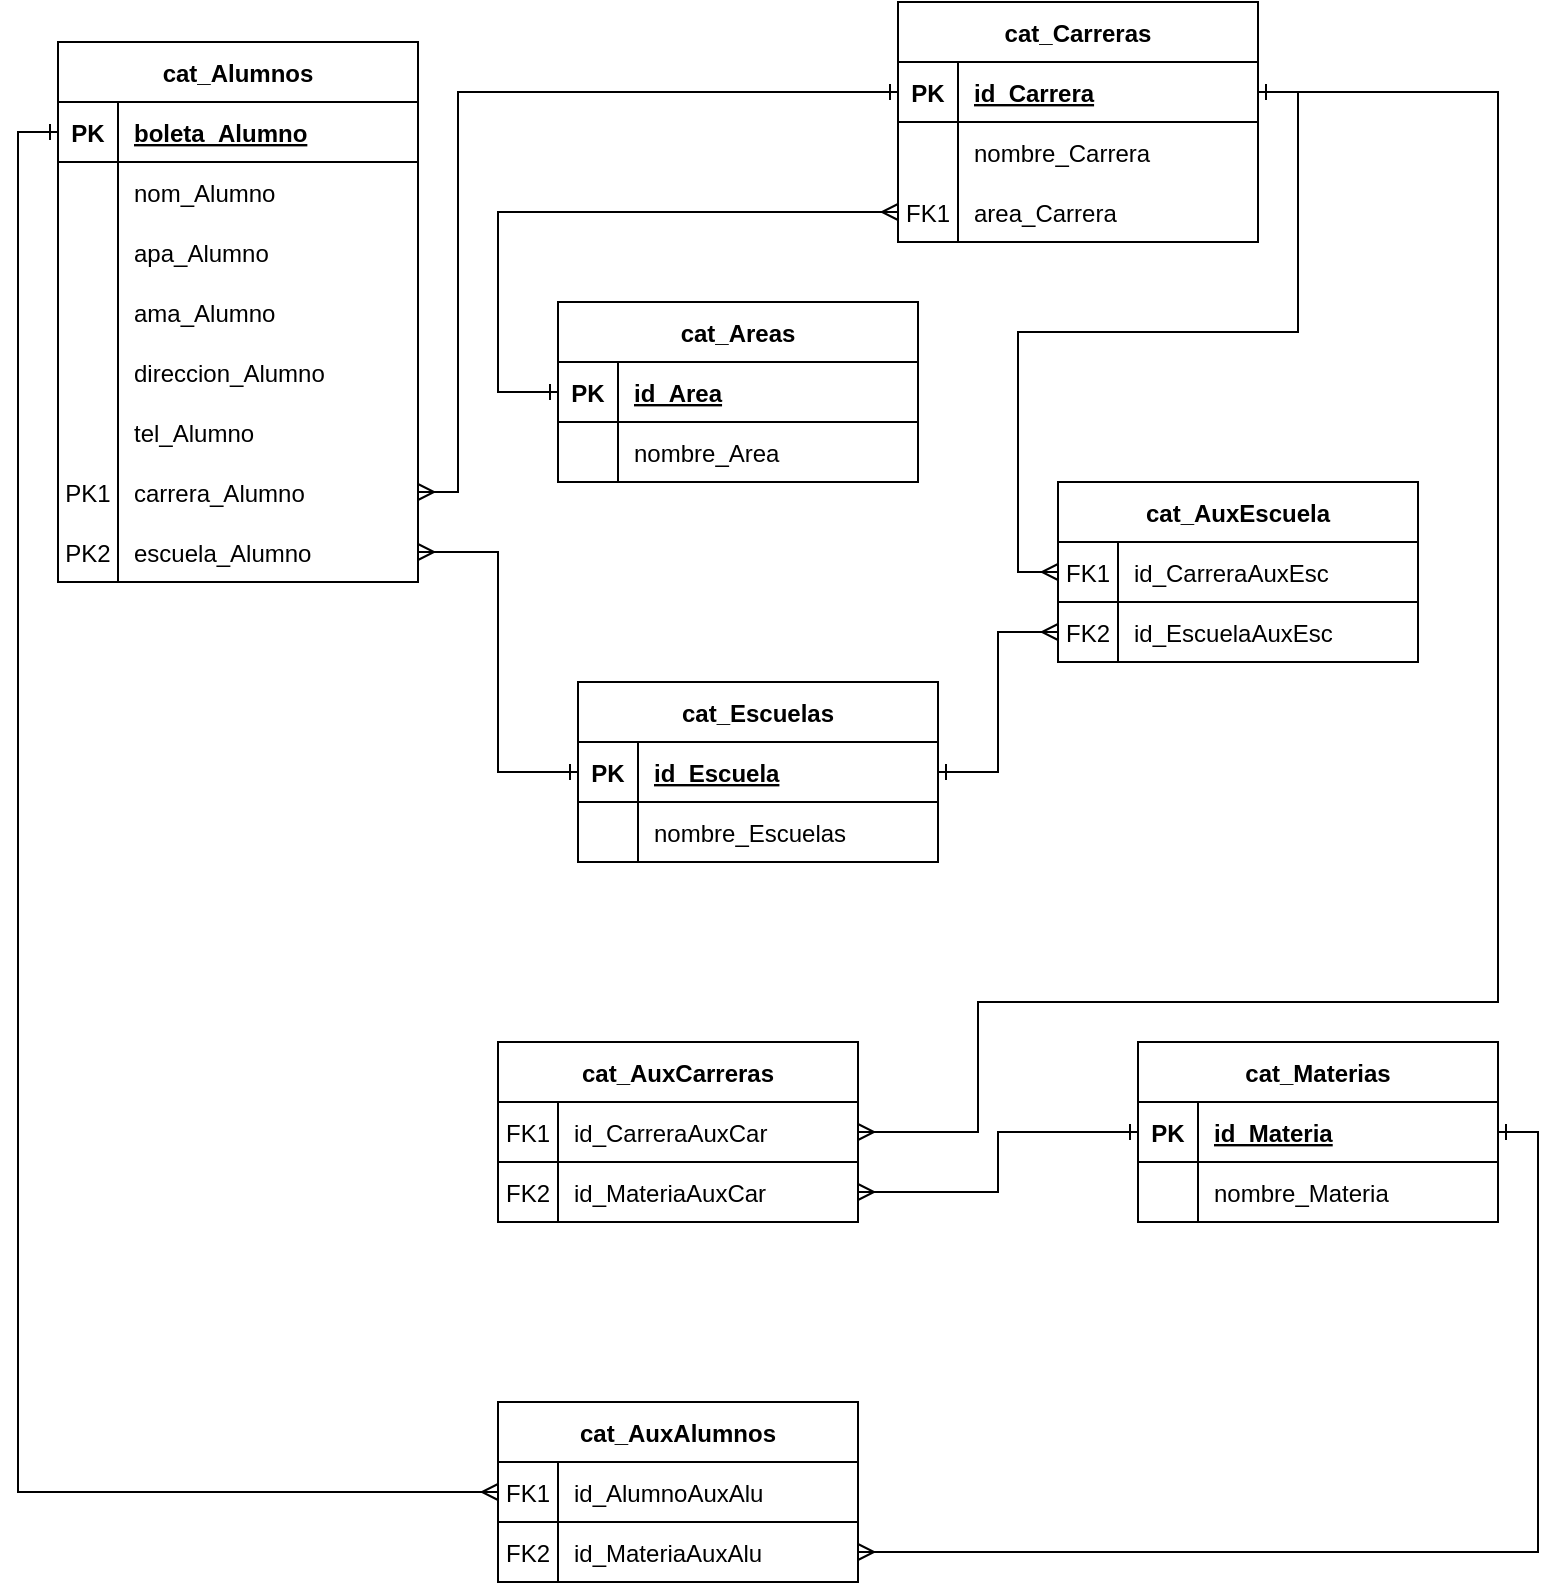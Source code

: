 <mxfile version="20.5.3" type="device"><diagram id="z2Xe1W_zjRg9gurbwkQ2" name="Página-1"><mxGraphModel dx="1038" dy="539" grid="1" gridSize="10" guides="1" tooltips="1" connect="1" arrows="1" fold="1" page="1" pageScale="1" pageWidth="827" pageHeight="1169" math="0" shadow="0"><root><mxCell id="0"/><mxCell id="1" parent="0"/><mxCell id="bfzEWTATRixWw2E6OZrW-1" value="cat_Alumnos" style="shape=table;startSize=30;container=1;collapsible=1;childLayout=tableLayout;fixedRows=1;rowLines=0;fontStyle=1;align=center;resizeLast=1;" parent="1" vertex="1"><mxGeometry x="40" y="40" width="180" height="270" as="geometry"/></mxCell><mxCell id="bfzEWTATRixWw2E6OZrW-2" value="" style="shape=tableRow;horizontal=0;startSize=0;swimlaneHead=0;swimlaneBody=0;fillColor=none;collapsible=0;dropTarget=0;points=[[0,0.5],[1,0.5]];portConstraint=eastwest;top=0;left=0;right=0;bottom=1;" parent="bfzEWTATRixWw2E6OZrW-1" vertex="1"><mxGeometry y="30" width="180" height="30" as="geometry"/></mxCell><mxCell id="bfzEWTATRixWw2E6OZrW-3" value="PK" style="shape=partialRectangle;connectable=0;fillColor=none;top=0;left=0;bottom=0;right=0;fontStyle=1;overflow=hidden;" parent="bfzEWTATRixWw2E6OZrW-2" vertex="1"><mxGeometry width="30" height="30" as="geometry"><mxRectangle width="30" height="30" as="alternateBounds"/></mxGeometry></mxCell><mxCell id="bfzEWTATRixWw2E6OZrW-4" value="boleta_Alumno" style="shape=partialRectangle;connectable=0;fillColor=none;top=0;left=0;bottom=0;right=0;align=left;spacingLeft=6;fontStyle=5;overflow=hidden;" parent="bfzEWTATRixWw2E6OZrW-2" vertex="1"><mxGeometry x="30" width="150" height="30" as="geometry"><mxRectangle width="150" height="30" as="alternateBounds"/></mxGeometry></mxCell><mxCell id="bfzEWTATRixWw2E6OZrW-5" value="" style="shape=tableRow;horizontal=0;startSize=0;swimlaneHead=0;swimlaneBody=0;fillColor=none;collapsible=0;dropTarget=0;points=[[0,0.5],[1,0.5]];portConstraint=eastwest;top=0;left=0;right=0;bottom=0;" parent="bfzEWTATRixWw2E6OZrW-1" vertex="1"><mxGeometry y="60" width="180" height="30" as="geometry"/></mxCell><mxCell id="bfzEWTATRixWw2E6OZrW-6" value="" style="shape=partialRectangle;connectable=0;fillColor=none;top=0;left=0;bottom=0;right=0;editable=1;overflow=hidden;" parent="bfzEWTATRixWw2E6OZrW-5" vertex="1"><mxGeometry width="30" height="30" as="geometry"><mxRectangle width="30" height="30" as="alternateBounds"/></mxGeometry></mxCell><mxCell id="bfzEWTATRixWw2E6OZrW-7" value="nom_Alumno   " style="shape=partialRectangle;connectable=0;fillColor=none;top=0;left=0;bottom=0;right=0;align=left;spacingLeft=6;overflow=hidden;" parent="bfzEWTATRixWw2E6OZrW-5" vertex="1"><mxGeometry x="30" width="150" height="30" as="geometry"><mxRectangle width="150" height="30" as="alternateBounds"/></mxGeometry></mxCell><mxCell id="bfzEWTATRixWw2E6OZrW-8" value="" style="shape=tableRow;horizontal=0;startSize=0;swimlaneHead=0;swimlaneBody=0;fillColor=none;collapsible=0;dropTarget=0;points=[[0,0.5],[1,0.5]];portConstraint=eastwest;top=0;left=0;right=0;bottom=0;" parent="bfzEWTATRixWw2E6OZrW-1" vertex="1"><mxGeometry y="90" width="180" height="30" as="geometry"/></mxCell><mxCell id="bfzEWTATRixWw2E6OZrW-9" value="" style="shape=partialRectangle;connectable=0;fillColor=none;top=0;left=0;bottom=0;right=0;editable=1;overflow=hidden;" parent="bfzEWTATRixWw2E6OZrW-8" vertex="1"><mxGeometry width="30" height="30" as="geometry"><mxRectangle width="30" height="30" as="alternateBounds"/></mxGeometry></mxCell><mxCell id="bfzEWTATRixWw2E6OZrW-10" value="apa_Alumno" style="shape=partialRectangle;connectable=0;fillColor=none;top=0;left=0;bottom=0;right=0;align=left;spacingLeft=6;overflow=hidden;" parent="bfzEWTATRixWw2E6OZrW-8" vertex="1"><mxGeometry x="30" width="150" height="30" as="geometry"><mxRectangle width="150" height="30" as="alternateBounds"/></mxGeometry></mxCell><mxCell id="bfzEWTATRixWw2E6OZrW-11" value="" style="shape=tableRow;horizontal=0;startSize=0;swimlaneHead=0;swimlaneBody=0;fillColor=none;collapsible=0;dropTarget=0;points=[[0,0.5],[1,0.5]];portConstraint=eastwest;top=0;left=0;right=0;bottom=0;" parent="bfzEWTATRixWw2E6OZrW-1" vertex="1"><mxGeometry y="120" width="180" height="30" as="geometry"/></mxCell><mxCell id="bfzEWTATRixWw2E6OZrW-12" value="" style="shape=partialRectangle;connectable=0;fillColor=none;top=0;left=0;bottom=0;right=0;editable=1;overflow=hidden;" parent="bfzEWTATRixWw2E6OZrW-11" vertex="1"><mxGeometry width="30" height="30" as="geometry"><mxRectangle width="30" height="30" as="alternateBounds"/></mxGeometry></mxCell><mxCell id="bfzEWTATRixWw2E6OZrW-13" value="ama_Alumno" style="shape=partialRectangle;connectable=0;fillColor=none;top=0;left=0;bottom=0;right=0;align=left;spacingLeft=6;overflow=hidden;" parent="bfzEWTATRixWw2E6OZrW-11" vertex="1"><mxGeometry x="30" width="150" height="30" as="geometry"><mxRectangle width="150" height="30" as="alternateBounds"/></mxGeometry></mxCell><mxCell id="bfzEWTATRixWw2E6OZrW-30" style="shape=tableRow;horizontal=0;startSize=0;swimlaneHead=0;swimlaneBody=0;fillColor=none;collapsible=0;dropTarget=0;points=[[0,0.5],[1,0.5]];portConstraint=eastwest;top=0;left=0;right=0;bottom=0;" parent="bfzEWTATRixWw2E6OZrW-1" vertex="1"><mxGeometry y="150" width="180" height="30" as="geometry"/></mxCell><mxCell id="bfzEWTATRixWw2E6OZrW-31" style="shape=partialRectangle;connectable=0;fillColor=none;top=0;left=0;bottom=0;right=0;editable=1;overflow=hidden;" parent="bfzEWTATRixWw2E6OZrW-30" vertex="1"><mxGeometry width="30" height="30" as="geometry"><mxRectangle width="30" height="30" as="alternateBounds"/></mxGeometry></mxCell><mxCell id="bfzEWTATRixWw2E6OZrW-32" value="direccion_Alumno" style="shape=partialRectangle;connectable=0;fillColor=none;top=0;left=0;bottom=0;right=0;align=left;spacingLeft=6;overflow=hidden;" parent="bfzEWTATRixWw2E6OZrW-30" vertex="1"><mxGeometry x="30" width="150" height="30" as="geometry"><mxRectangle width="150" height="30" as="alternateBounds"/></mxGeometry></mxCell><mxCell id="bfzEWTATRixWw2E6OZrW-33" style="shape=tableRow;horizontal=0;startSize=0;swimlaneHead=0;swimlaneBody=0;fillColor=none;collapsible=0;dropTarget=0;points=[[0,0.5],[1,0.5]];portConstraint=eastwest;top=0;left=0;right=0;bottom=0;" parent="bfzEWTATRixWw2E6OZrW-1" vertex="1"><mxGeometry y="180" width="180" height="30" as="geometry"/></mxCell><mxCell id="bfzEWTATRixWw2E6OZrW-34" style="shape=partialRectangle;connectable=0;fillColor=none;top=0;left=0;bottom=0;right=0;editable=1;overflow=hidden;" parent="bfzEWTATRixWw2E6OZrW-33" vertex="1"><mxGeometry width="30" height="30" as="geometry"><mxRectangle width="30" height="30" as="alternateBounds"/></mxGeometry></mxCell><mxCell id="bfzEWTATRixWw2E6OZrW-35" value="tel_Alumno" style="shape=partialRectangle;connectable=0;fillColor=none;top=0;left=0;bottom=0;right=0;align=left;spacingLeft=6;overflow=hidden;" parent="bfzEWTATRixWw2E6OZrW-33" vertex="1"><mxGeometry x="30" width="150" height="30" as="geometry"><mxRectangle width="150" height="30" as="alternateBounds"/></mxGeometry></mxCell><mxCell id="bfzEWTATRixWw2E6OZrW-36" style="shape=tableRow;horizontal=0;startSize=0;swimlaneHead=0;swimlaneBody=0;fillColor=none;collapsible=0;dropTarget=0;points=[[0,0.5],[1,0.5]];portConstraint=eastwest;top=0;left=0;right=0;bottom=0;" parent="bfzEWTATRixWw2E6OZrW-1" vertex="1"><mxGeometry y="210" width="180" height="30" as="geometry"/></mxCell><mxCell id="bfzEWTATRixWw2E6OZrW-37" value="PK1" style="shape=partialRectangle;connectable=0;fillColor=none;top=0;left=0;bottom=0;right=0;editable=1;overflow=hidden;" parent="bfzEWTATRixWw2E6OZrW-36" vertex="1"><mxGeometry width="30" height="30" as="geometry"><mxRectangle width="30" height="30" as="alternateBounds"/></mxGeometry></mxCell><mxCell id="bfzEWTATRixWw2E6OZrW-38" value="carrera_Alumno" style="shape=partialRectangle;connectable=0;fillColor=none;top=0;left=0;bottom=0;right=0;align=left;spacingLeft=6;overflow=hidden;" parent="bfzEWTATRixWw2E6OZrW-36" vertex="1"><mxGeometry x="30" width="150" height="30" as="geometry"><mxRectangle width="150" height="30" as="alternateBounds"/></mxGeometry></mxCell><mxCell id="bfzEWTATRixWw2E6OZrW-66" style="shape=tableRow;horizontal=0;startSize=0;swimlaneHead=0;swimlaneBody=0;fillColor=none;collapsible=0;dropTarget=0;points=[[0,0.5],[1,0.5]];portConstraint=eastwest;top=0;left=0;right=0;bottom=0;" parent="bfzEWTATRixWw2E6OZrW-1" vertex="1"><mxGeometry y="240" width="180" height="30" as="geometry"/></mxCell><mxCell id="bfzEWTATRixWw2E6OZrW-67" value="PK2" style="shape=partialRectangle;connectable=0;fillColor=none;top=0;left=0;bottom=0;right=0;editable=1;overflow=hidden;" parent="bfzEWTATRixWw2E6OZrW-66" vertex="1"><mxGeometry width="30" height="30" as="geometry"><mxRectangle width="30" height="30" as="alternateBounds"/></mxGeometry></mxCell><mxCell id="bfzEWTATRixWw2E6OZrW-68" value="escuela_Alumno" style="shape=partialRectangle;connectable=0;fillColor=none;top=0;left=0;bottom=0;right=0;align=left;spacingLeft=6;overflow=hidden;" parent="bfzEWTATRixWw2E6OZrW-66" vertex="1"><mxGeometry x="30" width="150" height="30" as="geometry"><mxRectangle width="150" height="30" as="alternateBounds"/></mxGeometry></mxCell><mxCell id="bfzEWTATRixWw2E6OZrW-14" value="cat_Carreras" style="shape=table;startSize=30;container=1;collapsible=1;childLayout=tableLayout;fixedRows=1;rowLines=0;fontStyle=1;align=center;resizeLast=1;" parent="1" vertex="1"><mxGeometry x="460" y="20" width="180" height="120" as="geometry"/></mxCell><mxCell id="bfzEWTATRixWw2E6OZrW-15" value="" style="shape=tableRow;horizontal=0;startSize=0;swimlaneHead=0;swimlaneBody=0;fillColor=none;collapsible=0;dropTarget=0;points=[[0,0.5],[1,0.5]];portConstraint=eastwest;top=0;left=0;right=0;bottom=1;" parent="bfzEWTATRixWw2E6OZrW-14" vertex="1"><mxGeometry y="30" width="180" height="30" as="geometry"/></mxCell><mxCell id="bfzEWTATRixWw2E6OZrW-16" value="PK" style="shape=partialRectangle;connectable=0;fillColor=none;top=0;left=0;bottom=0;right=0;fontStyle=1;overflow=hidden;" parent="bfzEWTATRixWw2E6OZrW-15" vertex="1"><mxGeometry width="30" height="30" as="geometry"><mxRectangle width="30" height="30" as="alternateBounds"/></mxGeometry></mxCell><mxCell id="bfzEWTATRixWw2E6OZrW-17" value="id_Carrera" style="shape=partialRectangle;connectable=0;fillColor=none;top=0;left=0;bottom=0;right=0;align=left;spacingLeft=6;fontStyle=5;overflow=hidden;" parent="bfzEWTATRixWw2E6OZrW-15" vertex="1"><mxGeometry x="30" width="150" height="30" as="geometry"><mxRectangle width="150" height="30" as="alternateBounds"/></mxGeometry></mxCell><mxCell id="bfzEWTATRixWw2E6OZrW-18" value="" style="shape=tableRow;horizontal=0;startSize=0;swimlaneHead=0;swimlaneBody=0;fillColor=none;collapsible=0;dropTarget=0;points=[[0,0.5],[1,0.5]];portConstraint=eastwest;top=0;left=0;right=0;bottom=0;" parent="bfzEWTATRixWw2E6OZrW-14" vertex="1"><mxGeometry y="60" width="180" height="30" as="geometry"/></mxCell><mxCell id="bfzEWTATRixWw2E6OZrW-19" value="" style="shape=partialRectangle;connectable=0;fillColor=none;top=0;left=0;bottom=0;right=0;editable=1;overflow=hidden;" parent="bfzEWTATRixWw2E6OZrW-18" vertex="1"><mxGeometry width="30" height="30" as="geometry"><mxRectangle width="30" height="30" as="alternateBounds"/></mxGeometry></mxCell><mxCell id="bfzEWTATRixWw2E6OZrW-20" value="nombre_Carrera" style="shape=partialRectangle;connectable=0;fillColor=none;top=0;left=0;bottom=0;right=0;align=left;spacingLeft=6;overflow=hidden;" parent="bfzEWTATRixWw2E6OZrW-18" vertex="1"><mxGeometry x="30" width="150" height="30" as="geometry"><mxRectangle width="150" height="30" as="alternateBounds"/></mxGeometry></mxCell><mxCell id="bfzEWTATRixWw2E6OZrW-61" style="shape=tableRow;horizontal=0;startSize=0;swimlaneHead=0;swimlaneBody=0;fillColor=none;collapsible=0;dropTarget=0;points=[[0,0.5],[1,0.5]];portConstraint=eastwest;top=0;left=0;right=0;bottom=0;" parent="bfzEWTATRixWw2E6OZrW-14" vertex="1"><mxGeometry y="90" width="180" height="30" as="geometry"/></mxCell><mxCell id="bfzEWTATRixWw2E6OZrW-62" value="FK1" style="shape=partialRectangle;connectable=0;fillColor=none;top=0;left=0;bottom=0;right=0;editable=1;overflow=hidden;" parent="bfzEWTATRixWw2E6OZrW-61" vertex="1"><mxGeometry width="30" height="30" as="geometry"><mxRectangle width="30" height="30" as="alternateBounds"/></mxGeometry></mxCell><mxCell id="bfzEWTATRixWw2E6OZrW-63" value="area_Carrera" style="shape=partialRectangle;connectable=0;fillColor=none;top=0;left=0;bottom=0;right=0;align=left;spacingLeft=6;overflow=hidden;" parent="bfzEWTATRixWw2E6OZrW-61" vertex="1"><mxGeometry x="30" width="150" height="30" as="geometry"><mxRectangle width="150" height="30" as="alternateBounds"/></mxGeometry></mxCell><mxCell id="bfzEWTATRixWw2E6OZrW-40" value="cat_Escuelas" style="shape=table;startSize=30;container=1;collapsible=1;childLayout=tableLayout;fixedRows=1;rowLines=0;fontStyle=1;align=center;resizeLast=1;" parent="1" vertex="1"><mxGeometry x="300" y="360" width="180" height="90" as="geometry"/></mxCell><mxCell id="bfzEWTATRixWw2E6OZrW-41" value="" style="shape=tableRow;horizontal=0;startSize=0;swimlaneHead=0;swimlaneBody=0;fillColor=none;collapsible=0;dropTarget=0;points=[[0,0.5],[1,0.5]];portConstraint=eastwest;top=0;left=0;right=0;bottom=1;" parent="bfzEWTATRixWw2E6OZrW-40" vertex="1"><mxGeometry y="30" width="180" height="30" as="geometry"/></mxCell><mxCell id="bfzEWTATRixWw2E6OZrW-42" value="PK" style="shape=partialRectangle;connectable=0;fillColor=none;top=0;left=0;bottom=0;right=0;fontStyle=1;overflow=hidden;" parent="bfzEWTATRixWw2E6OZrW-41" vertex="1"><mxGeometry width="30" height="30" as="geometry"><mxRectangle width="30" height="30" as="alternateBounds"/></mxGeometry></mxCell><mxCell id="bfzEWTATRixWw2E6OZrW-43" value="id_Escuela" style="shape=partialRectangle;connectable=0;fillColor=none;top=0;left=0;bottom=0;right=0;align=left;spacingLeft=6;fontStyle=5;overflow=hidden;" parent="bfzEWTATRixWw2E6OZrW-41" vertex="1"><mxGeometry x="30" width="150" height="30" as="geometry"><mxRectangle width="150" height="30" as="alternateBounds"/></mxGeometry></mxCell><mxCell id="bfzEWTATRixWw2E6OZrW-44" value="" style="shape=tableRow;horizontal=0;startSize=0;swimlaneHead=0;swimlaneBody=0;fillColor=none;collapsible=0;dropTarget=0;points=[[0,0.5],[1,0.5]];portConstraint=eastwest;top=0;left=0;right=0;bottom=0;" parent="bfzEWTATRixWw2E6OZrW-40" vertex="1"><mxGeometry y="60" width="180" height="30" as="geometry"/></mxCell><mxCell id="bfzEWTATRixWw2E6OZrW-45" value="" style="shape=partialRectangle;connectable=0;fillColor=none;top=0;left=0;bottom=0;right=0;editable=1;overflow=hidden;" parent="bfzEWTATRixWw2E6OZrW-44" vertex="1"><mxGeometry width="30" height="30" as="geometry"><mxRectangle width="30" height="30" as="alternateBounds"/></mxGeometry></mxCell><mxCell id="bfzEWTATRixWw2E6OZrW-46" value="nombre_Escuelas" style="shape=partialRectangle;connectable=0;fillColor=none;top=0;left=0;bottom=0;right=0;align=left;spacingLeft=6;overflow=hidden;" parent="bfzEWTATRixWw2E6OZrW-44" vertex="1"><mxGeometry x="30" width="150" height="30" as="geometry"><mxRectangle width="150" height="30" as="alternateBounds"/></mxGeometry></mxCell><mxCell id="bfzEWTATRixWw2E6OZrW-47" value="cat_Areas" style="shape=table;startSize=30;container=1;collapsible=1;childLayout=tableLayout;fixedRows=1;rowLines=0;fontStyle=1;align=center;resizeLast=1;" parent="1" vertex="1"><mxGeometry x="290" y="170" width="180" height="90" as="geometry"/></mxCell><mxCell id="bfzEWTATRixWw2E6OZrW-48" value="" style="shape=tableRow;horizontal=0;startSize=0;swimlaneHead=0;swimlaneBody=0;fillColor=none;collapsible=0;dropTarget=0;points=[[0,0.5],[1,0.5]];portConstraint=eastwest;top=0;left=0;right=0;bottom=1;" parent="bfzEWTATRixWw2E6OZrW-47" vertex="1"><mxGeometry y="30" width="180" height="30" as="geometry"/></mxCell><mxCell id="bfzEWTATRixWw2E6OZrW-49" value="PK" style="shape=partialRectangle;connectable=0;fillColor=none;top=0;left=0;bottom=0;right=0;fontStyle=1;overflow=hidden;" parent="bfzEWTATRixWw2E6OZrW-48" vertex="1"><mxGeometry width="30" height="30" as="geometry"><mxRectangle width="30" height="30" as="alternateBounds"/></mxGeometry></mxCell><mxCell id="bfzEWTATRixWw2E6OZrW-50" value="id_Area" style="shape=partialRectangle;connectable=0;fillColor=none;top=0;left=0;bottom=0;right=0;align=left;spacingLeft=6;fontStyle=5;overflow=hidden;" parent="bfzEWTATRixWw2E6OZrW-48" vertex="1"><mxGeometry x="30" width="150" height="30" as="geometry"><mxRectangle width="150" height="30" as="alternateBounds"/></mxGeometry></mxCell><mxCell id="bfzEWTATRixWw2E6OZrW-51" value="" style="shape=tableRow;horizontal=0;startSize=0;swimlaneHead=0;swimlaneBody=0;fillColor=none;collapsible=0;dropTarget=0;points=[[0,0.5],[1,0.5]];portConstraint=eastwest;top=0;left=0;right=0;bottom=0;" parent="bfzEWTATRixWw2E6OZrW-47" vertex="1"><mxGeometry y="60" width="180" height="30" as="geometry"/></mxCell><mxCell id="bfzEWTATRixWw2E6OZrW-52" value="" style="shape=partialRectangle;connectable=0;fillColor=none;top=0;left=0;bottom=0;right=0;editable=1;overflow=hidden;" parent="bfzEWTATRixWw2E6OZrW-51" vertex="1"><mxGeometry width="30" height="30" as="geometry"><mxRectangle width="30" height="30" as="alternateBounds"/></mxGeometry></mxCell><mxCell id="bfzEWTATRixWw2E6OZrW-53" value="nombre_Area" style="shape=partialRectangle;connectable=0;fillColor=none;top=0;left=0;bottom=0;right=0;align=left;spacingLeft=6;overflow=hidden;" parent="bfzEWTATRixWw2E6OZrW-51" vertex="1"><mxGeometry x="30" width="150" height="30" as="geometry"><mxRectangle width="150" height="30" as="alternateBounds"/></mxGeometry></mxCell><mxCell id="bfzEWTATRixWw2E6OZrW-54" value="cat_Materias" style="shape=table;startSize=30;container=1;collapsible=1;childLayout=tableLayout;fixedRows=1;rowLines=0;fontStyle=1;align=center;resizeLast=1;" parent="1" vertex="1"><mxGeometry x="580" y="540" width="180" height="90" as="geometry"/></mxCell><mxCell id="bfzEWTATRixWw2E6OZrW-55" value="" style="shape=tableRow;horizontal=0;startSize=0;swimlaneHead=0;swimlaneBody=0;fillColor=none;collapsible=0;dropTarget=0;points=[[0,0.5],[1,0.5]];portConstraint=eastwest;top=0;left=0;right=0;bottom=1;" parent="bfzEWTATRixWw2E6OZrW-54" vertex="1"><mxGeometry y="30" width="180" height="30" as="geometry"/></mxCell><mxCell id="bfzEWTATRixWw2E6OZrW-56" value="PK" style="shape=partialRectangle;connectable=0;fillColor=none;top=0;left=0;bottom=0;right=0;fontStyle=1;overflow=hidden;" parent="bfzEWTATRixWw2E6OZrW-55" vertex="1"><mxGeometry width="30" height="30" as="geometry"><mxRectangle width="30" height="30" as="alternateBounds"/></mxGeometry></mxCell><mxCell id="bfzEWTATRixWw2E6OZrW-57" value="id_Materia" style="shape=partialRectangle;connectable=0;fillColor=none;top=0;left=0;bottom=0;right=0;align=left;spacingLeft=6;fontStyle=5;overflow=hidden;" parent="bfzEWTATRixWw2E6OZrW-55" vertex="1"><mxGeometry x="30" width="150" height="30" as="geometry"><mxRectangle width="150" height="30" as="alternateBounds"/></mxGeometry></mxCell><mxCell id="bfzEWTATRixWw2E6OZrW-58" value="" style="shape=tableRow;horizontal=0;startSize=0;swimlaneHead=0;swimlaneBody=0;fillColor=none;collapsible=0;dropTarget=0;points=[[0,0.5],[1,0.5]];portConstraint=eastwest;top=0;left=0;right=0;bottom=0;" parent="bfzEWTATRixWw2E6OZrW-54" vertex="1"><mxGeometry y="60" width="180" height="30" as="geometry"/></mxCell><mxCell id="bfzEWTATRixWw2E6OZrW-59" value="" style="shape=partialRectangle;connectable=0;fillColor=none;top=0;left=0;bottom=0;right=0;editable=1;overflow=hidden;" parent="bfzEWTATRixWw2E6OZrW-58" vertex="1"><mxGeometry width="30" height="30" as="geometry"><mxRectangle width="30" height="30" as="alternateBounds"/></mxGeometry></mxCell><mxCell id="bfzEWTATRixWw2E6OZrW-60" value="nombre_Materia" style="shape=partialRectangle;connectable=0;fillColor=none;top=0;left=0;bottom=0;right=0;align=left;spacingLeft=6;overflow=hidden;" parent="bfzEWTATRixWw2E6OZrW-58" vertex="1"><mxGeometry x="30" width="150" height="30" as="geometry"><mxRectangle width="150" height="30" as="alternateBounds"/></mxGeometry></mxCell><mxCell id="bfzEWTATRixWw2E6OZrW-78" style="edgeStyle=orthogonalEdgeStyle;rounded=0;orthogonalLoop=1;jettySize=auto;html=1;exitX=0;exitY=0.5;exitDx=0;exitDy=0;entryX=0;entryY=0.5;entryDx=0;entryDy=0;startArrow=ERone;startFill=0;endArrow=ERmany;endFill=0;" parent="1" source="bfzEWTATRixWw2E6OZrW-48" target="bfzEWTATRixWw2E6OZrW-61" edge="1"><mxGeometry relative="1" as="geometry"><Array as="points"><mxPoint x="260" y="215"/><mxPoint x="260" y="125"/></Array></mxGeometry></mxCell><mxCell id="bfzEWTATRixWw2E6OZrW-84" value="cat_AuxCarreras" style="shape=table;startSize=30;container=1;collapsible=1;childLayout=tableLayout;fixedRows=1;rowLines=0;fontStyle=1;align=center;resizeLast=1;" parent="1" vertex="1"><mxGeometry x="260" y="540" width="180" height="90" as="geometry"/></mxCell><mxCell id="bfzEWTATRixWw2E6OZrW-85" value="" style="shape=tableRow;horizontal=0;startSize=0;swimlaneHead=0;swimlaneBody=0;fillColor=none;collapsible=0;dropTarget=0;points=[[0,0.5],[1,0.5]];portConstraint=eastwest;top=0;left=0;right=0;bottom=1;" parent="bfzEWTATRixWw2E6OZrW-84" vertex="1"><mxGeometry y="30" width="180" height="30" as="geometry"/></mxCell><mxCell id="bfzEWTATRixWw2E6OZrW-86" value="FK1" style="shape=partialRectangle;connectable=0;fillColor=none;top=0;left=0;bottom=0;right=0;fontStyle=0;overflow=hidden;" parent="bfzEWTATRixWw2E6OZrW-85" vertex="1"><mxGeometry width="30" height="30" as="geometry"><mxRectangle width="30" height="30" as="alternateBounds"/></mxGeometry></mxCell><mxCell id="bfzEWTATRixWw2E6OZrW-87" value="id_CarreraAuxCar" style="shape=partialRectangle;connectable=0;fillColor=none;top=0;left=0;bottom=0;right=0;align=left;spacingLeft=6;fontStyle=0;overflow=hidden;" parent="bfzEWTATRixWw2E6OZrW-85" vertex="1"><mxGeometry x="30" width="150" height="30" as="geometry"><mxRectangle width="150" height="30" as="alternateBounds"/></mxGeometry></mxCell><mxCell id="bfzEWTATRixWw2E6OZrW-88" value="" style="shape=tableRow;horizontal=0;startSize=0;swimlaneHead=0;swimlaneBody=0;fillColor=none;collapsible=0;dropTarget=0;points=[[0,0.5],[1,0.5]];portConstraint=eastwest;top=0;left=0;right=0;bottom=0;" parent="bfzEWTATRixWw2E6OZrW-84" vertex="1"><mxGeometry y="60" width="180" height="30" as="geometry"/></mxCell><mxCell id="bfzEWTATRixWw2E6OZrW-89" value="FK2" style="shape=partialRectangle;connectable=0;fillColor=none;top=0;left=0;bottom=0;right=0;editable=1;overflow=hidden;" parent="bfzEWTATRixWw2E6OZrW-88" vertex="1"><mxGeometry width="30" height="30" as="geometry"><mxRectangle width="30" height="30" as="alternateBounds"/></mxGeometry></mxCell><mxCell id="bfzEWTATRixWw2E6OZrW-90" value="id_MateriaAuxCar" style="shape=partialRectangle;connectable=0;fillColor=none;top=0;left=0;bottom=0;right=0;align=left;spacingLeft=6;overflow=hidden;" parent="bfzEWTATRixWw2E6OZrW-88" vertex="1"><mxGeometry x="30" width="150" height="30" as="geometry"><mxRectangle width="150" height="30" as="alternateBounds"/></mxGeometry></mxCell><mxCell id="bfzEWTATRixWw2E6OZrW-105" value="cat_AuxEscuela" style="shape=table;startSize=30;container=1;collapsible=1;childLayout=tableLayout;fixedRows=1;rowLines=0;fontStyle=1;align=center;resizeLast=1;" parent="1" vertex="1"><mxGeometry x="540" y="260" width="180" height="90" as="geometry"/></mxCell><mxCell id="bfzEWTATRixWw2E6OZrW-106" value="" style="shape=tableRow;horizontal=0;startSize=0;swimlaneHead=0;swimlaneBody=0;fillColor=none;collapsible=0;dropTarget=0;points=[[0,0.5],[1,0.5]];portConstraint=eastwest;top=0;left=0;right=0;bottom=1;" parent="bfzEWTATRixWw2E6OZrW-105" vertex="1"><mxGeometry y="30" width="180" height="30" as="geometry"/></mxCell><mxCell id="bfzEWTATRixWw2E6OZrW-107" value="FK1" style="shape=partialRectangle;connectable=0;fillColor=none;top=0;left=0;bottom=0;right=0;fontStyle=0;overflow=hidden;" parent="bfzEWTATRixWw2E6OZrW-106" vertex="1"><mxGeometry width="30" height="30" as="geometry"><mxRectangle width="30" height="30" as="alternateBounds"/></mxGeometry></mxCell><mxCell id="bfzEWTATRixWw2E6OZrW-108" value="id_CarreraAuxEsc" style="shape=partialRectangle;connectable=0;fillColor=none;top=0;left=0;bottom=0;right=0;align=left;spacingLeft=6;fontStyle=0;overflow=hidden;" parent="bfzEWTATRixWw2E6OZrW-106" vertex="1"><mxGeometry x="30" width="150" height="30" as="geometry"><mxRectangle width="150" height="30" as="alternateBounds"/></mxGeometry></mxCell><mxCell id="bfzEWTATRixWw2E6OZrW-109" value="" style="shape=tableRow;horizontal=0;startSize=0;swimlaneHead=0;swimlaneBody=0;fillColor=none;collapsible=0;dropTarget=0;points=[[0,0.5],[1,0.5]];portConstraint=eastwest;top=0;left=0;right=0;bottom=0;" parent="bfzEWTATRixWw2E6OZrW-105" vertex="1"><mxGeometry y="60" width="180" height="30" as="geometry"/></mxCell><mxCell id="bfzEWTATRixWw2E6OZrW-110" value="FK2" style="shape=partialRectangle;connectable=0;fillColor=none;top=0;left=0;bottom=0;right=0;editable=1;overflow=hidden;" parent="bfzEWTATRixWw2E6OZrW-109" vertex="1"><mxGeometry width="30" height="30" as="geometry"><mxRectangle width="30" height="30" as="alternateBounds"/></mxGeometry></mxCell><mxCell id="bfzEWTATRixWw2E6OZrW-111" value="id_EscuelaAuxEsc" style="shape=partialRectangle;connectable=0;fillColor=none;top=0;left=0;bottom=0;right=0;align=left;spacingLeft=6;overflow=hidden;" parent="bfzEWTATRixWw2E6OZrW-109" vertex="1"><mxGeometry x="30" width="150" height="30" as="geometry"><mxRectangle width="150" height="30" as="alternateBounds"/></mxGeometry></mxCell><mxCell id="bfzEWTATRixWw2E6OZrW-113" style="edgeStyle=orthogonalEdgeStyle;rounded=0;orthogonalLoop=1;jettySize=auto;html=1;exitX=1;exitY=0.5;exitDx=0;exitDy=0;entryX=0;entryY=0.5;entryDx=0;entryDy=0;startArrow=ERone;startFill=0;endArrow=ERmany;endFill=0;" parent="1" source="bfzEWTATRixWw2E6OZrW-15" target="bfzEWTATRixWw2E6OZrW-106" edge="1"><mxGeometry relative="1" as="geometry"/></mxCell><mxCell id="bfzEWTATRixWw2E6OZrW-114" style="edgeStyle=orthogonalEdgeStyle;rounded=0;orthogonalLoop=1;jettySize=auto;html=1;exitX=1;exitY=0.5;exitDx=0;exitDy=0;entryX=0;entryY=0.5;entryDx=0;entryDy=0;startArrow=ERone;startFill=0;endArrow=ERmany;endFill=0;" parent="1" source="bfzEWTATRixWw2E6OZrW-41" target="bfzEWTATRixWw2E6OZrW-109" edge="1"><mxGeometry relative="1" as="geometry"/></mxCell><mxCell id="bfzEWTATRixWw2E6OZrW-119" style="edgeStyle=orthogonalEdgeStyle;rounded=0;orthogonalLoop=1;jettySize=auto;html=1;exitX=0;exitY=0.5;exitDx=0;exitDy=0;entryX=1;entryY=0.5;entryDx=0;entryDy=0;startArrow=ERone;startFill=0;endArrow=ERmany;endFill=0;" parent="1" source="bfzEWTATRixWw2E6OZrW-55" target="bfzEWTATRixWw2E6OZrW-88" edge="1"><mxGeometry relative="1" as="geometry"/></mxCell><mxCell id="bfzEWTATRixWw2E6OZrW-120" style="edgeStyle=orthogonalEdgeStyle;rounded=0;orthogonalLoop=1;jettySize=auto;html=1;exitX=1;exitY=0.5;exitDx=0;exitDy=0;entryX=1;entryY=0.5;entryDx=0;entryDy=0;startArrow=ERone;startFill=0;endArrow=ERmany;endFill=0;" parent="1" source="bfzEWTATRixWw2E6OZrW-15" target="bfzEWTATRixWw2E6OZrW-85" edge="1"><mxGeometry relative="1" as="geometry"><Array as="points"><mxPoint x="760" y="65"/><mxPoint x="760" y="520"/><mxPoint x="500" y="520"/><mxPoint x="500" y="585"/></Array></mxGeometry></mxCell><mxCell id="bfzEWTATRixWw2E6OZrW-121" style="edgeStyle=orthogonalEdgeStyle;rounded=0;orthogonalLoop=1;jettySize=auto;html=1;exitX=0;exitY=0.5;exitDx=0;exitDy=0;entryX=0;entryY=0.5;entryDx=0;entryDy=0;startArrow=ERone;startFill=0;endArrow=ERmany;endFill=0;" parent="1" source="bfzEWTATRixWw2E6OZrW-2" edge="1"><mxGeometry relative="1" as="geometry"/></mxCell><mxCell id="bfzEWTATRixWw2E6OZrW-122" value="cat_AuxAlumnos" style="shape=table;startSize=30;container=1;collapsible=1;childLayout=tableLayout;fixedRows=1;rowLines=0;fontStyle=1;align=center;resizeLast=1;" parent="1" vertex="1"><mxGeometry x="260" y="720" width="180" height="90" as="geometry"/></mxCell><mxCell id="bfzEWTATRixWw2E6OZrW-123" value="" style="shape=tableRow;horizontal=0;startSize=0;swimlaneHead=0;swimlaneBody=0;fillColor=none;collapsible=0;dropTarget=0;points=[[0,0.5],[1,0.5]];portConstraint=eastwest;top=0;left=0;right=0;bottom=1;" parent="bfzEWTATRixWw2E6OZrW-122" vertex="1"><mxGeometry y="30" width="180" height="30" as="geometry"/></mxCell><mxCell id="bfzEWTATRixWw2E6OZrW-124" value="FK1" style="shape=partialRectangle;connectable=0;fillColor=none;top=0;left=0;bottom=0;right=0;fontStyle=0;overflow=hidden;" parent="bfzEWTATRixWw2E6OZrW-123" vertex="1"><mxGeometry width="30" height="30" as="geometry"><mxRectangle width="30" height="30" as="alternateBounds"/></mxGeometry></mxCell><mxCell id="bfzEWTATRixWw2E6OZrW-125" value="id_AlumnoAuxAlu" style="shape=partialRectangle;connectable=0;fillColor=none;top=0;left=0;bottom=0;right=0;align=left;spacingLeft=6;fontStyle=0;overflow=hidden;" parent="bfzEWTATRixWw2E6OZrW-123" vertex="1"><mxGeometry x="30" width="150" height="30" as="geometry"><mxRectangle width="150" height="30" as="alternateBounds"/></mxGeometry></mxCell><mxCell id="bfzEWTATRixWw2E6OZrW-126" value="" style="shape=tableRow;horizontal=0;startSize=0;swimlaneHead=0;swimlaneBody=0;fillColor=none;collapsible=0;dropTarget=0;points=[[0,0.5],[1,0.5]];portConstraint=eastwest;top=0;left=0;right=0;bottom=0;" parent="bfzEWTATRixWw2E6OZrW-122" vertex="1"><mxGeometry y="60" width="180" height="30" as="geometry"/></mxCell><mxCell id="bfzEWTATRixWw2E6OZrW-127" value="FK2" style="shape=partialRectangle;connectable=0;fillColor=none;top=0;left=0;bottom=0;right=0;editable=1;overflow=hidden;" parent="bfzEWTATRixWw2E6OZrW-126" vertex="1"><mxGeometry width="30" height="30" as="geometry"><mxRectangle width="30" height="30" as="alternateBounds"/></mxGeometry></mxCell><mxCell id="bfzEWTATRixWw2E6OZrW-128" value="id_MateriaAuxAlu" style="shape=partialRectangle;connectable=0;fillColor=none;top=0;left=0;bottom=0;right=0;align=left;spacingLeft=6;overflow=hidden;" parent="bfzEWTATRixWw2E6OZrW-126" vertex="1"><mxGeometry x="30" width="150" height="30" as="geometry"><mxRectangle width="150" height="30" as="alternateBounds"/></mxGeometry></mxCell><mxCell id="bfzEWTATRixWw2E6OZrW-130" style="edgeStyle=orthogonalEdgeStyle;rounded=0;orthogonalLoop=1;jettySize=auto;html=1;exitX=0;exitY=0.5;exitDx=0;exitDy=0;entryX=0;entryY=0.5;entryDx=0;entryDy=0;startArrow=ERone;startFill=0;endArrow=ERmany;endFill=0;" parent="1" source="bfzEWTATRixWw2E6OZrW-2" target="bfzEWTATRixWw2E6OZrW-123" edge="1"><mxGeometry relative="1" as="geometry"/></mxCell><mxCell id="JFUAFxyqz8pZVUD9vgqm-1" style="edgeStyle=orthogonalEdgeStyle;rounded=0;orthogonalLoop=1;jettySize=auto;html=1;exitX=1;exitY=0.5;exitDx=0;exitDy=0;entryX=1;entryY=0.5;entryDx=0;entryDy=0;startArrow=ERone;startFill=0;endArrow=ERmany;endFill=0;" parent="1" source="bfzEWTATRixWw2E6OZrW-55" target="bfzEWTATRixWw2E6OZrW-126" edge="1"><mxGeometry relative="1" as="geometry"/></mxCell><mxCell id="3wDTXueW4jae9CBzm3qS-1" style="edgeStyle=orthogonalEdgeStyle;rounded=0;orthogonalLoop=1;jettySize=auto;html=1;exitX=0;exitY=0.5;exitDx=0;exitDy=0;entryX=1;entryY=0.5;entryDx=0;entryDy=0;startArrow=ERone;startFill=0;endArrow=ERmany;endFill=0;" edge="1" parent="1" source="bfzEWTATRixWw2E6OZrW-15" target="bfzEWTATRixWw2E6OZrW-36"><mxGeometry relative="1" as="geometry"><Array as="points"><mxPoint x="240" y="65"/><mxPoint x="240" y="265"/></Array></mxGeometry></mxCell><mxCell id="3wDTXueW4jae9CBzm3qS-3" style="edgeStyle=orthogonalEdgeStyle;rounded=0;orthogonalLoop=1;jettySize=auto;html=1;exitX=0;exitY=0.5;exitDx=0;exitDy=0;entryX=1;entryY=0.5;entryDx=0;entryDy=0;startArrow=ERone;startFill=0;endArrow=ERmany;endFill=0;" edge="1" parent="1" source="bfzEWTATRixWw2E6OZrW-41" target="bfzEWTATRixWw2E6OZrW-66"><mxGeometry relative="1" as="geometry"/></mxCell></root></mxGraphModel></diagram></mxfile>